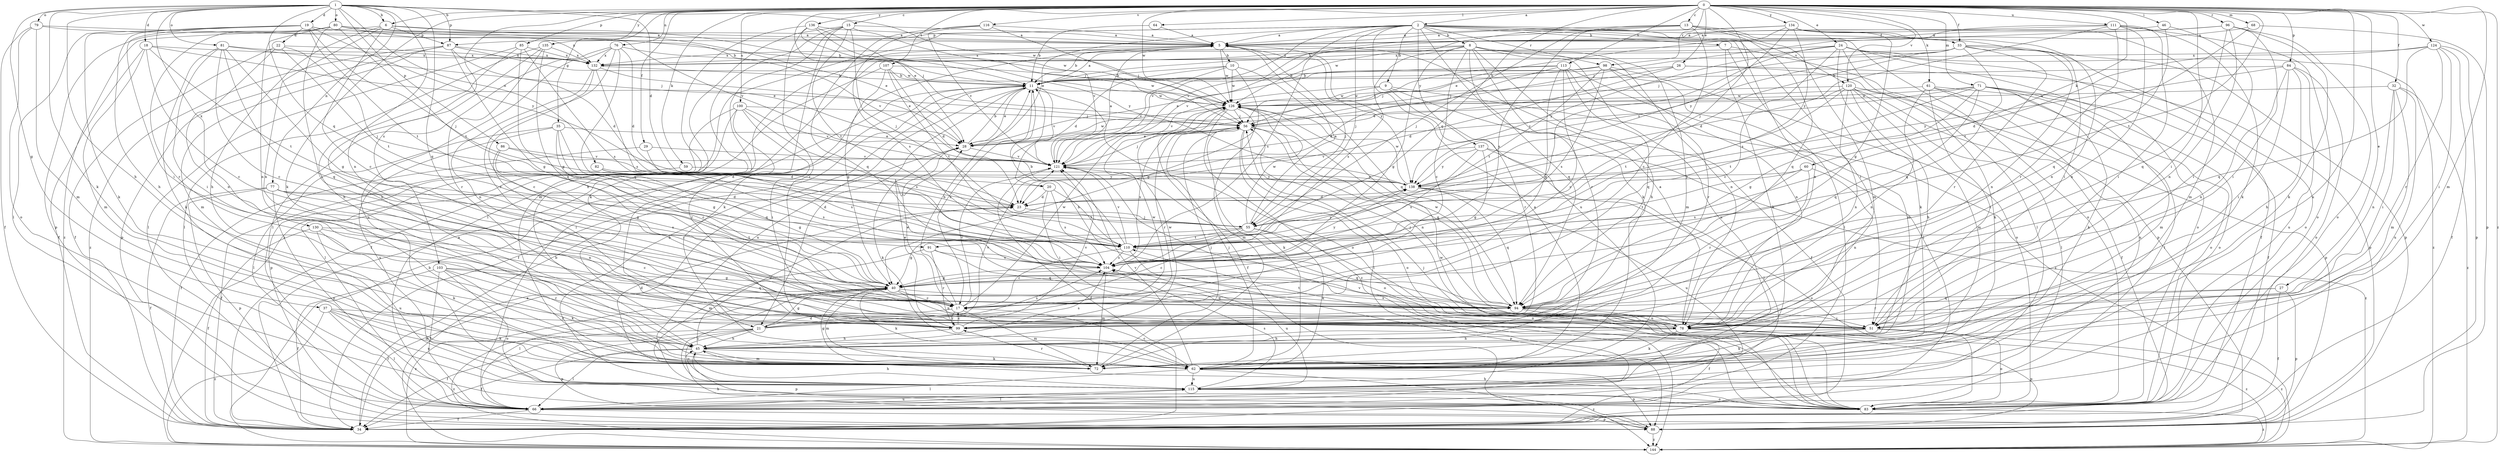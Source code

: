 strict digraph  {
0;
1;
2;
5;
6;
7;
8;
9;
10;
11;
13;
15;
17;
18;
19;
20;
21;
22;
23;
24;
26;
27;
28;
29;
32;
33;
34;
35;
37;
40;
45;
46;
51;
55;
56;
59;
60;
61;
62;
64;
66;
68;
71;
72;
76;
77;
78;
79;
80;
81;
82;
83;
84;
85;
86;
87;
88;
91;
94;
96;
98;
99;
100;
103;
104;
107;
110;
111;
113;
115;
116;
120;
121;
124;
126;
130;
132;
134;
135;
136;
137;
138;
144;
0 -> 2  [label=a];
0 -> 6  [label=b];
0 -> 13  [label=c];
0 -> 15  [label=c];
0 -> 24  [label=e];
0 -> 26  [label=e];
0 -> 27  [label=e];
0 -> 28  [label=e];
0 -> 29  [label=f];
0 -> 32  [label=f];
0 -> 33  [label=f];
0 -> 35  [label=g];
0 -> 46  [label=i];
0 -> 51  [label=i];
0 -> 55  [label=j];
0 -> 59  [label=k];
0 -> 60  [label=k];
0 -> 61  [label=k];
0 -> 62  [label=k];
0 -> 64  [label=l];
0 -> 68  [label=m];
0 -> 71  [label=m];
0 -> 72  [label=m];
0 -> 76  [label=n];
0 -> 84  [label=p];
0 -> 85  [label=p];
0 -> 91  [label=q];
0 -> 96  [label=r];
0 -> 98  [label=r];
0 -> 100  [label=s];
0 -> 103  [label=s];
0 -> 107  [label=t];
0 -> 110  [label=t];
0 -> 111  [label=u];
0 -> 113  [label=u];
0 -> 115  [label=u];
0 -> 116  [label=v];
0 -> 120  [label=v];
0 -> 124  [label=w];
0 -> 126  [label=w];
0 -> 134  [label=y];
0 -> 135  [label=y];
0 -> 136  [label=y];
0 -> 144  [label=z];
1 -> 6  [label=b];
1 -> 18  [label=d];
1 -> 19  [label=d];
1 -> 20  [label=d];
1 -> 37  [label=g];
1 -> 45  [label=h];
1 -> 62  [label=k];
1 -> 77  [label=n];
1 -> 78  [label=n];
1 -> 79  [label=o];
1 -> 80  [label=o];
1 -> 81  [label=o];
1 -> 82  [label=o];
1 -> 86  [label=p];
1 -> 87  [label=p];
1 -> 91  [label=q];
1 -> 94  [label=q];
1 -> 126  [label=w];
1 -> 130  [label=x];
2 -> 5  [label=a];
2 -> 7  [label=b];
2 -> 8  [label=b];
2 -> 9  [label=b];
2 -> 28  [label=e];
2 -> 33  [label=f];
2 -> 51  [label=i];
2 -> 55  [label=j];
2 -> 62  [label=k];
2 -> 78  [label=n];
2 -> 87  [label=p];
2 -> 98  [label=r];
2 -> 104  [label=s];
2 -> 115  [label=u];
2 -> 120  [label=v];
2 -> 121  [label=v];
2 -> 137  [label=y];
2 -> 144  [label=z];
5 -> 10  [label=b];
5 -> 11  [label=b];
5 -> 55  [label=j];
5 -> 62  [label=k];
5 -> 66  [label=l];
5 -> 126  [label=w];
5 -> 138  [label=y];
6 -> 11  [label=b];
6 -> 17  [label=c];
6 -> 28  [label=e];
6 -> 45  [label=h];
6 -> 78  [label=n];
6 -> 87  [label=p];
6 -> 144  [label=z];
7 -> 62  [label=k];
7 -> 66  [label=l];
7 -> 88  [label=p];
7 -> 132  [label=x];
8 -> 17  [label=c];
8 -> 40  [label=g];
8 -> 45  [label=h];
8 -> 72  [label=m];
8 -> 78  [label=n];
8 -> 94  [label=q];
8 -> 99  [label=r];
8 -> 104  [label=s];
8 -> 115  [label=u];
8 -> 121  [label=v];
8 -> 132  [label=x];
9 -> 34  [label=f];
9 -> 99  [label=r];
9 -> 121  [label=v];
9 -> 126  [label=w];
9 -> 144  [label=z];
10 -> 11  [label=b];
10 -> 20  [label=d];
10 -> 40  [label=g];
10 -> 94  [label=q];
10 -> 121  [label=v];
10 -> 126  [label=w];
11 -> 5  [label=a];
11 -> 17  [label=c];
11 -> 21  [label=d];
11 -> 28  [label=e];
11 -> 34  [label=f];
11 -> 83  [label=o];
11 -> 115  [label=u];
11 -> 121  [label=v];
11 -> 126  [label=w];
13 -> 5  [label=a];
13 -> 17  [label=c];
13 -> 55  [label=j];
13 -> 72  [label=m];
13 -> 83  [label=o];
13 -> 94  [label=q];
13 -> 104  [label=s];
13 -> 121  [label=v];
15 -> 5  [label=a];
15 -> 21  [label=d];
15 -> 45  [label=h];
15 -> 55  [label=j];
15 -> 62  [label=k];
15 -> 66  [label=l];
15 -> 110  [label=t];
15 -> 121  [label=v];
17 -> 11  [label=b];
17 -> 21  [label=d];
17 -> 28  [label=e];
17 -> 72  [label=m];
17 -> 99  [label=r];
17 -> 121  [label=v];
17 -> 126  [label=w];
18 -> 17  [label=c];
18 -> 28  [label=e];
18 -> 34  [label=f];
18 -> 72  [label=m];
18 -> 110  [label=t];
18 -> 132  [label=x];
19 -> 5  [label=a];
19 -> 11  [label=b];
19 -> 22  [label=d];
19 -> 45  [label=h];
19 -> 51  [label=i];
19 -> 55  [label=j];
19 -> 62  [label=k];
19 -> 66  [label=l];
19 -> 110  [label=t];
19 -> 138  [label=y];
20 -> 23  [label=d];
20 -> 51  [label=i];
20 -> 104  [label=s];
20 -> 110  [label=t];
21 -> 34  [label=f];
21 -> 40  [label=g];
21 -> 45  [label=h];
21 -> 88  [label=p];
21 -> 104  [label=s];
21 -> 115  [label=u];
21 -> 121  [label=v];
21 -> 126  [label=w];
21 -> 144  [label=z];
22 -> 34  [label=f];
22 -> 55  [label=j];
22 -> 78  [label=n];
22 -> 110  [label=t];
22 -> 132  [label=x];
23 -> 55  [label=j];
24 -> 17  [label=c];
24 -> 34  [label=f];
24 -> 55  [label=j];
24 -> 62  [label=k];
24 -> 66  [label=l];
24 -> 83  [label=o];
24 -> 132  [label=x];
24 -> 138  [label=y];
24 -> 144  [label=z];
26 -> 11  [label=b];
26 -> 23  [label=d];
26 -> 56  [label=j];
26 -> 62  [label=k];
26 -> 88  [label=p];
27 -> 34  [label=f];
27 -> 88  [label=p];
27 -> 94  [label=q];
27 -> 99  [label=r];
28 -> 11  [label=b];
28 -> 62  [label=k];
28 -> 121  [label=v];
28 -> 126  [label=w];
29 -> 34  [label=f];
29 -> 104  [label=s];
29 -> 121  [label=v];
32 -> 51  [label=i];
32 -> 72  [label=m];
32 -> 78  [label=n];
32 -> 115  [label=u];
32 -> 126  [label=w];
32 -> 144  [label=z];
33 -> 23  [label=d];
33 -> 56  [label=j];
33 -> 78  [label=n];
33 -> 83  [label=o];
33 -> 88  [label=p];
33 -> 94  [label=q];
33 -> 99  [label=r];
33 -> 132  [label=x];
33 -> 138  [label=y];
34 -> 5  [label=a];
34 -> 11  [label=b];
35 -> 17  [label=c];
35 -> 28  [label=e];
35 -> 40  [label=g];
35 -> 66  [label=l];
35 -> 94  [label=q];
35 -> 115  [label=u];
37 -> 62  [label=k];
37 -> 66  [label=l];
37 -> 72  [label=m];
37 -> 99  [label=r];
37 -> 115  [label=u];
37 -> 144  [label=z];
40 -> 17  [label=c];
40 -> 34  [label=f];
40 -> 62  [label=k];
40 -> 66  [label=l];
40 -> 72  [label=m];
40 -> 78  [label=n];
40 -> 94  [label=q];
40 -> 115  [label=u];
40 -> 144  [label=z];
45 -> 23  [label=d];
45 -> 34  [label=f];
45 -> 62  [label=k];
45 -> 66  [label=l];
45 -> 72  [label=m];
45 -> 88  [label=p];
45 -> 104  [label=s];
45 -> 126  [label=w];
46 -> 5  [label=a];
46 -> 51  [label=i];
46 -> 94  [label=q];
51 -> 11  [label=b];
51 -> 45  [label=h];
51 -> 62  [label=k];
51 -> 83  [label=o];
51 -> 104  [label=s];
51 -> 144  [label=z];
55 -> 5  [label=a];
55 -> 17  [label=c];
55 -> 40  [label=g];
55 -> 62  [label=k];
55 -> 83  [label=o];
55 -> 110  [label=t];
55 -> 126  [label=w];
56 -> 28  [label=e];
56 -> 62  [label=k];
56 -> 66  [label=l];
56 -> 78  [label=n];
56 -> 83  [label=o];
56 -> 94  [label=q];
56 -> 99  [label=r];
56 -> 104  [label=s];
59 -> 34  [label=f];
59 -> 138  [label=y];
60 -> 78  [label=n];
60 -> 99  [label=r];
60 -> 104  [label=s];
60 -> 110  [label=t];
60 -> 138  [label=y];
61 -> 51  [label=i];
61 -> 66  [label=l];
61 -> 78  [label=n];
61 -> 83  [label=o];
61 -> 115  [label=u];
61 -> 126  [label=w];
62 -> 5  [label=a];
62 -> 17  [label=c];
62 -> 56  [label=j];
62 -> 66  [label=l];
62 -> 88  [label=p];
62 -> 115  [label=u];
62 -> 121  [label=v];
62 -> 144  [label=z];
64 -> 5  [label=a];
64 -> 11  [label=b];
66 -> 34  [label=f];
66 -> 88  [label=p];
66 -> 115  [label=u];
68 -> 5  [label=a];
68 -> 88  [label=p];
68 -> 110  [label=t];
71 -> 34  [label=f];
71 -> 40  [label=g];
71 -> 62  [label=k];
71 -> 72  [label=m];
71 -> 83  [label=o];
71 -> 94  [label=q];
71 -> 110  [label=t];
71 -> 121  [label=v];
71 -> 126  [label=w];
72 -> 23  [label=d];
72 -> 40  [label=g];
72 -> 56  [label=j];
72 -> 99  [label=r];
76 -> 23  [label=d];
76 -> 66  [label=l];
76 -> 94  [label=q];
76 -> 99  [label=r];
76 -> 115  [label=u];
76 -> 121  [label=v];
76 -> 132  [label=x];
77 -> 23  [label=d];
77 -> 34  [label=f];
77 -> 78  [label=n];
77 -> 83  [label=o];
77 -> 88  [label=p];
77 -> 104  [label=s];
78 -> 5  [label=a];
78 -> 45  [label=h];
78 -> 56  [label=j];
78 -> 62  [label=k];
78 -> 88  [label=p];
78 -> 110  [label=t];
78 -> 144  [label=z];
79 -> 5  [label=a];
79 -> 34  [label=f];
79 -> 72  [label=m];
79 -> 83  [label=o];
79 -> 121  [label=v];
80 -> 5  [label=a];
80 -> 51  [label=i];
80 -> 56  [label=j];
80 -> 78  [label=n];
80 -> 88  [label=p];
80 -> 99  [label=r];
80 -> 110  [label=t];
80 -> 132  [label=x];
81 -> 17  [label=c];
81 -> 40  [label=g];
81 -> 51  [label=i];
81 -> 56  [label=j];
81 -> 62  [label=k];
81 -> 94  [label=q];
81 -> 132  [label=x];
82 -> 40  [label=g];
82 -> 104  [label=s];
82 -> 138  [label=y];
83 -> 45  [label=h];
83 -> 56  [label=j];
83 -> 121  [label=v];
83 -> 126  [label=w];
83 -> 144  [label=z];
84 -> 11  [label=b];
84 -> 45  [label=h];
84 -> 51  [label=i];
84 -> 78  [label=n];
84 -> 83  [label=o];
84 -> 115  [label=u];
84 -> 138  [label=y];
85 -> 40  [label=g];
85 -> 45  [label=h];
85 -> 66  [label=l];
85 -> 104  [label=s];
85 -> 132  [label=x];
86 -> 23  [label=d];
86 -> 40  [label=g];
86 -> 51  [label=i];
86 -> 121  [label=v];
87 -> 23  [label=d];
87 -> 40  [label=g];
87 -> 72  [label=m];
87 -> 88  [label=p];
87 -> 126  [label=w];
87 -> 132  [label=x];
87 -> 144  [label=z];
88 -> 45  [label=h];
88 -> 144  [label=z];
91 -> 72  [label=m];
91 -> 94  [label=q];
91 -> 99  [label=r];
91 -> 104  [label=s];
94 -> 34  [label=f];
94 -> 51  [label=i];
94 -> 78  [label=n];
94 -> 126  [label=w];
96 -> 5  [label=a];
96 -> 51  [label=i];
96 -> 56  [label=j];
96 -> 62  [label=k];
96 -> 78  [label=n];
96 -> 83  [label=o];
96 -> 94  [label=q];
98 -> 11  [label=b];
98 -> 28  [label=e];
98 -> 56  [label=j];
98 -> 72  [label=m];
98 -> 78  [label=n];
98 -> 83  [label=o];
98 -> 104  [label=s];
98 -> 110  [label=t];
99 -> 17  [label=c];
99 -> 28  [label=e];
99 -> 45  [label=h];
99 -> 121  [label=v];
100 -> 51  [label=i];
100 -> 56  [label=j];
100 -> 66  [label=l];
100 -> 88  [label=p];
100 -> 99  [label=r];
100 -> 104  [label=s];
100 -> 121  [label=v];
103 -> 34  [label=f];
103 -> 40  [label=g];
103 -> 62  [label=k];
103 -> 66  [label=l];
103 -> 83  [label=o];
103 -> 94  [label=q];
103 -> 99  [label=r];
104 -> 40  [label=g];
104 -> 72  [label=m];
104 -> 115  [label=u];
104 -> 138  [label=y];
107 -> 11  [label=b];
107 -> 23  [label=d];
107 -> 34  [label=f];
107 -> 40  [label=g];
107 -> 110  [label=t];
107 -> 126  [label=w];
110 -> 11  [label=b];
110 -> 17  [label=c];
110 -> 88  [label=p];
110 -> 94  [label=q];
110 -> 104  [label=s];
110 -> 121  [label=v];
110 -> 138  [label=y];
111 -> 5  [label=a];
111 -> 11  [label=b];
111 -> 51  [label=i];
111 -> 62  [label=k];
111 -> 78  [label=n];
111 -> 83  [label=o];
111 -> 99  [label=r];
111 -> 138  [label=y];
113 -> 11  [label=b];
113 -> 17  [label=c];
113 -> 23  [label=d];
113 -> 40  [label=g];
113 -> 56  [label=j];
113 -> 66  [label=l];
113 -> 94  [label=q];
113 -> 99  [label=r];
115 -> 11  [label=b];
115 -> 45  [label=h];
115 -> 66  [label=l];
115 -> 83  [label=o];
115 -> 104  [label=s];
116 -> 5  [label=a];
116 -> 56  [label=j];
116 -> 94  [label=q];
116 -> 104  [label=s];
116 -> 121  [label=v];
120 -> 28  [label=e];
120 -> 34  [label=f];
120 -> 45  [label=h];
120 -> 66  [label=l];
120 -> 72  [label=m];
120 -> 78  [label=n];
120 -> 88  [label=p];
120 -> 110  [label=t];
120 -> 126  [label=w];
121 -> 5  [label=a];
121 -> 34  [label=f];
121 -> 56  [label=j];
121 -> 83  [label=o];
121 -> 138  [label=y];
124 -> 23  [label=d];
124 -> 34  [label=f];
124 -> 51  [label=i];
124 -> 88  [label=p];
124 -> 94  [label=q];
124 -> 99  [label=r];
124 -> 132  [label=x];
126 -> 34  [label=f];
126 -> 56  [label=j];
126 -> 72  [label=m];
126 -> 144  [label=z];
130 -> 17  [label=c];
130 -> 34  [label=f];
130 -> 62  [label=k];
130 -> 110  [label=t];
130 -> 115  [label=u];
132 -> 11  [label=b];
132 -> 17  [label=c];
132 -> 28  [label=e];
132 -> 78  [label=n];
132 -> 104  [label=s];
134 -> 5  [label=a];
134 -> 28  [label=e];
134 -> 40  [label=g];
134 -> 51  [label=i];
134 -> 72  [label=m];
134 -> 78  [label=n];
134 -> 104  [label=s];
134 -> 126  [label=w];
134 -> 138  [label=y];
135 -> 45  [label=h];
135 -> 66  [label=l];
135 -> 94  [label=q];
135 -> 99  [label=r];
135 -> 132  [label=x];
136 -> 5  [label=a];
136 -> 56  [label=j];
136 -> 72  [label=m];
136 -> 99  [label=r];
136 -> 126  [label=w];
136 -> 138  [label=y];
137 -> 40  [label=g];
137 -> 66  [label=l];
137 -> 104  [label=s];
137 -> 121  [label=v];
137 -> 138  [label=y];
137 -> 144  [label=z];
138 -> 23  [label=d];
138 -> 83  [label=o];
138 -> 94  [label=q];
138 -> 115  [label=u];
138 -> 126  [label=w];
144 -> 11  [label=b];
144 -> 28  [label=e];
}
